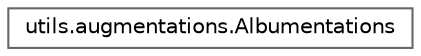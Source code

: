 digraph "Graphical Class Hierarchy"
{
 // LATEX_PDF_SIZE
  bgcolor="transparent";
  edge [fontname=Helvetica,fontsize=10,labelfontname=Helvetica,labelfontsize=10];
  node [fontname=Helvetica,fontsize=10,shape=box,height=0.2,width=0.4];
  rankdir="LR";
  Node0 [id="Node000000",label="utils.augmentations.Albumentations",height=0.2,width=0.4,color="grey40", fillcolor="white", style="filled",URL="$classutils_1_1augmentations_1_1_albumentations.html",tooltip=" "];
}
